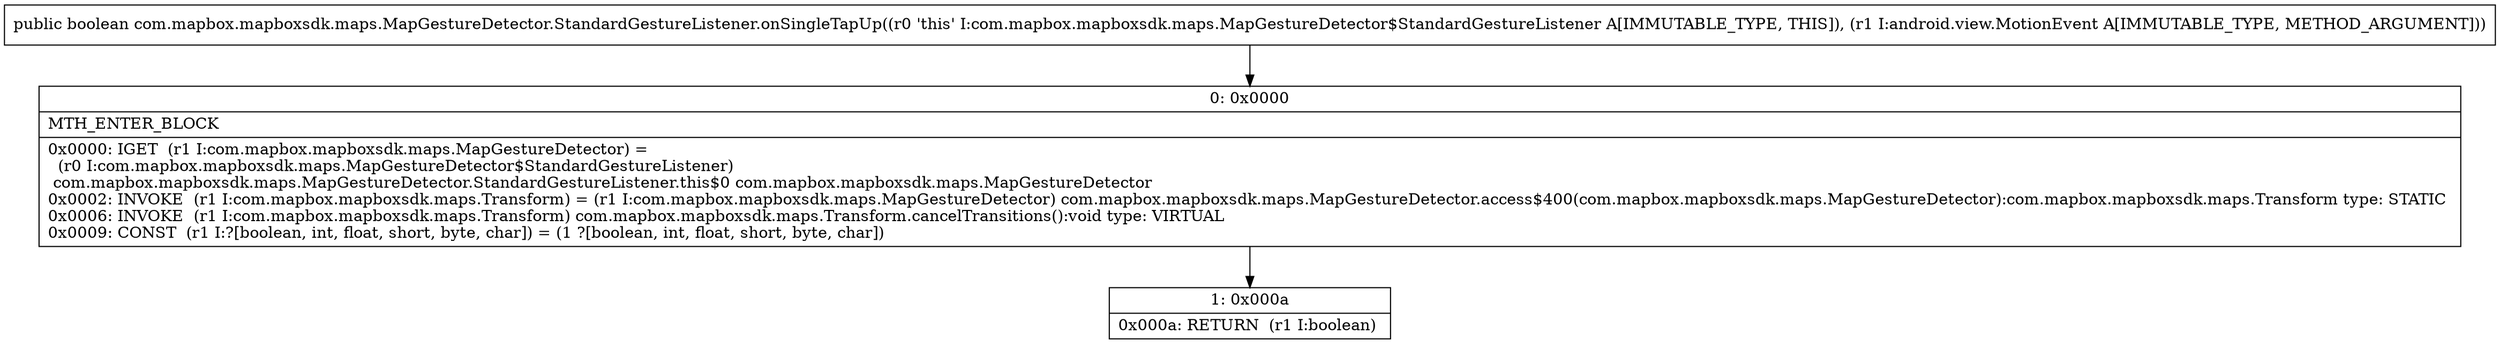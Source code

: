 digraph "CFG forcom.mapbox.mapboxsdk.maps.MapGestureDetector.StandardGestureListener.onSingleTapUp(Landroid\/view\/MotionEvent;)Z" {
Node_0 [shape=record,label="{0\:\ 0x0000|MTH_ENTER_BLOCK\l|0x0000: IGET  (r1 I:com.mapbox.mapboxsdk.maps.MapGestureDetector) = \l  (r0 I:com.mapbox.mapboxsdk.maps.MapGestureDetector$StandardGestureListener)\l com.mapbox.mapboxsdk.maps.MapGestureDetector.StandardGestureListener.this$0 com.mapbox.mapboxsdk.maps.MapGestureDetector \l0x0002: INVOKE  (r1 I:com.mapbox.mapboxsdk.maps.Transform) = (r1 I:com.mapbox.mapboxsdk.maps.MapGestureDetector) com.mapbox.mapboxsdk.maps.MapGestureDetector.access$400(com.mapbox.mapboxsdk.maps.MapGestureDetector):com.mapbox.mapboxsdk.maps.Transform type: STATIC \l0x0006: INVOKE  (r1 I:com.mapbox.mapboxsdk.maps.Transform) com.mapbox.mapboxsdk.maps.Transform.cancelTransitions():void type: VIRTUAL \l0x0009: CONST  (r1 I:?[boolean, int, float, short, byte, char]) = (1 ?[boolean, int, float, short, byte, char]) \l}"];
Node_1 [shape=record,label="{1\:\ 0x000a|0x000a: RETURN  (r1 I:boolean) \l}"];
MethodNode[shape=record,label="{public boolean com.mapbox.mapboxsdk.maps.MapGestureDetector.StandardGestureListener.onSingleTapUp((r0 'this' I:com.mapbox.mapboxsdk.maps.MapGestureDetector$StandardGestureListener A[IMMUTABLE_TYPE, THIS]), (r1 I:android.view.MotionEvent A[IMMUTABLE_TYPE, METHOD_ARGUMENT])) }"];
MethodNode -> Node_0;
Node_0 -> Node_1;
}

